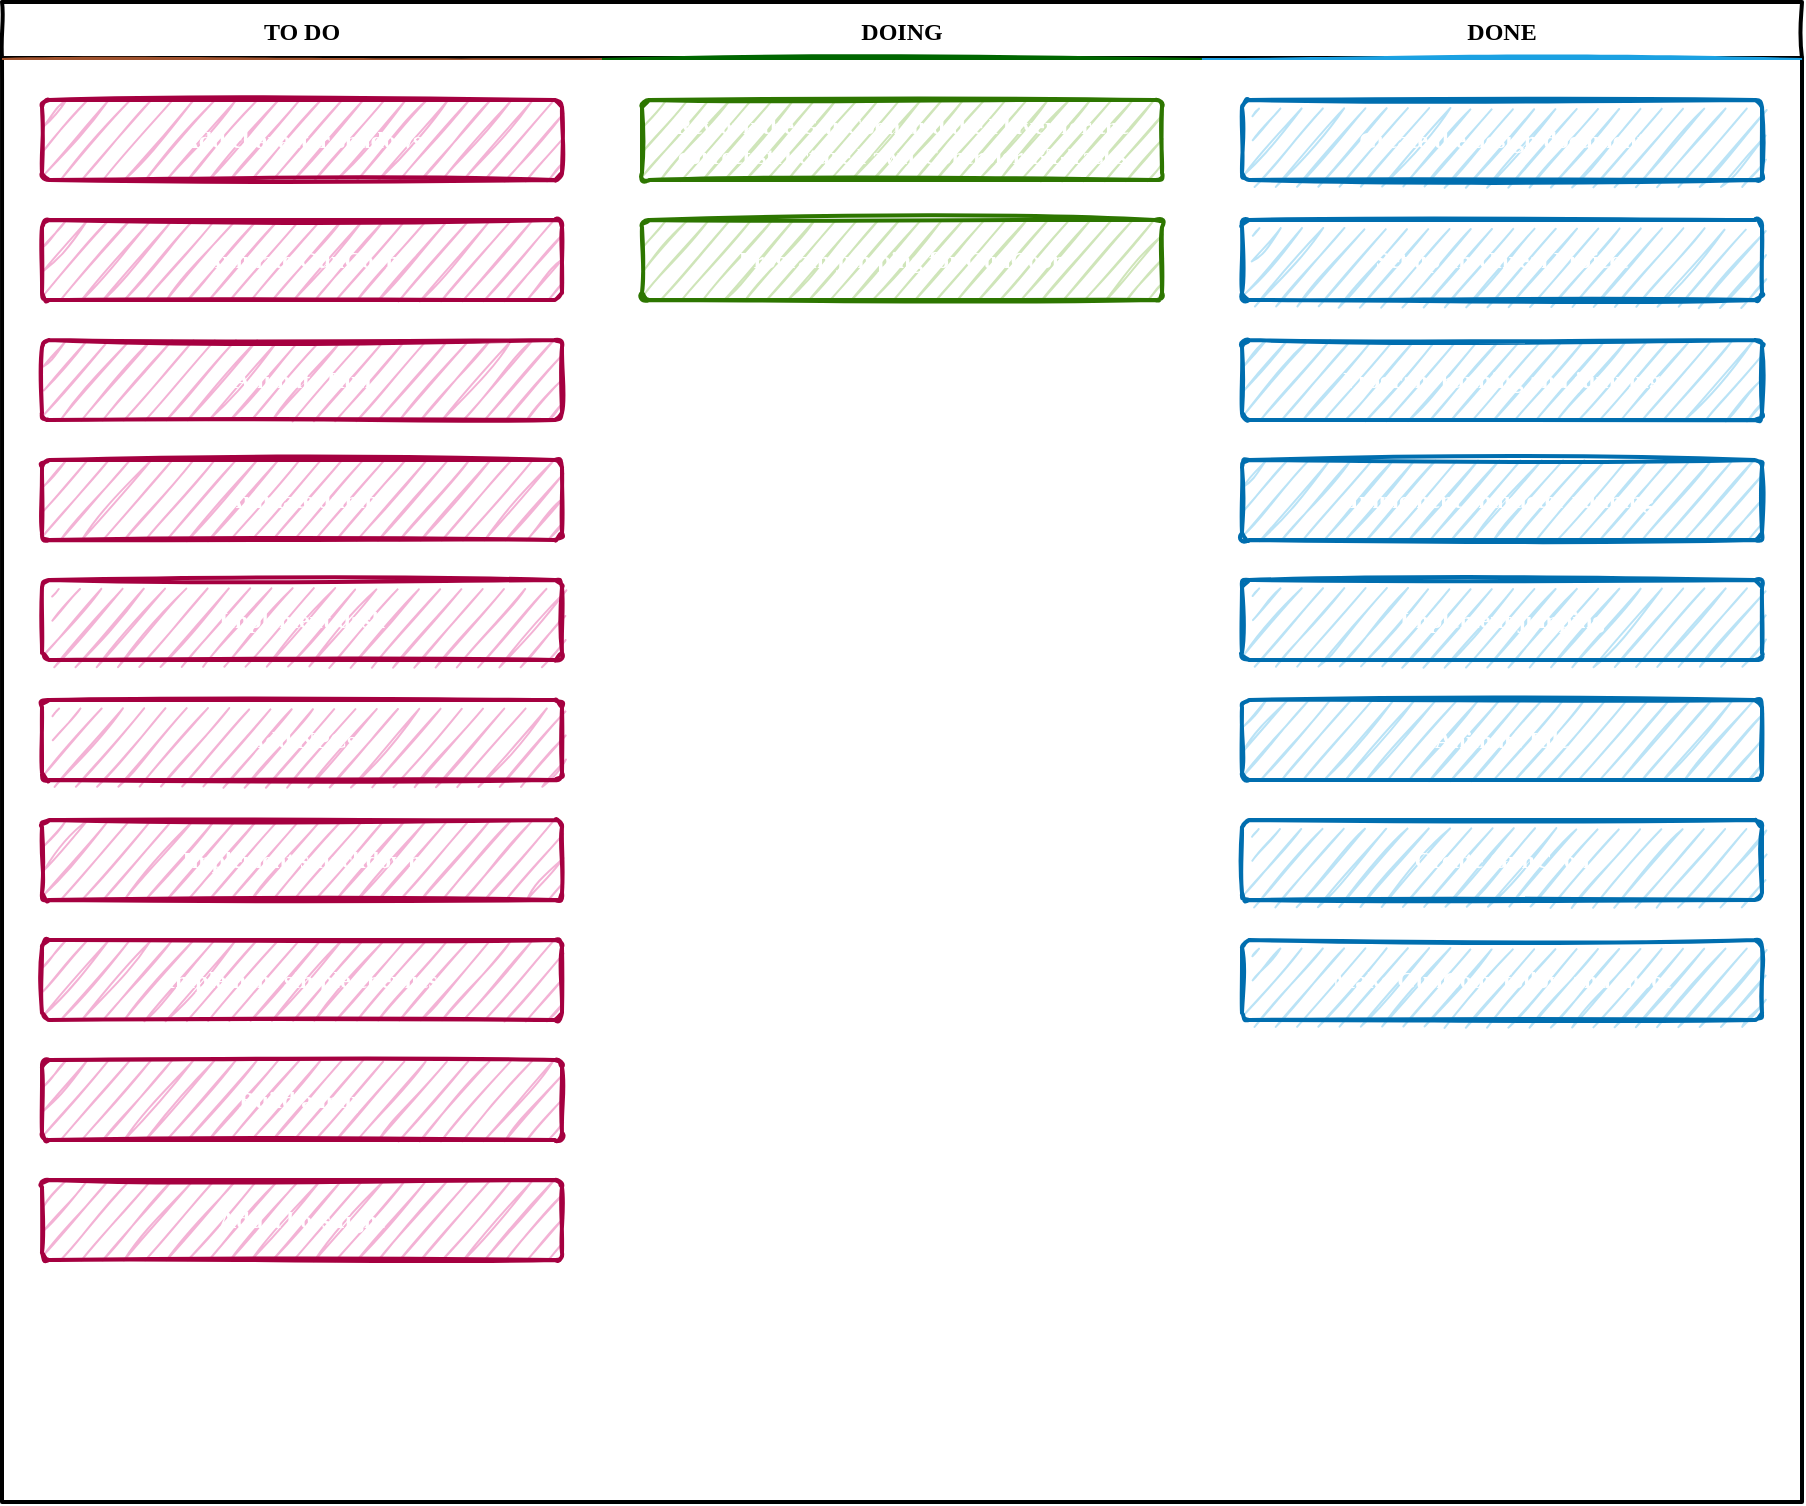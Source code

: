 <mxfile version="21.3.7" type="device">
  <diagram name="General Plan" id="OGCX2nEGkCkGxa0oHF3A">
    <mxGraphModel dx="2284" dy="838" grid="1" gridSize="10" guides="1" tooltips="1" connect="1" arrows="1" fold="1" page="1" pageScale="1" pageWidth="850" pageHeight="1100" math="0" shadow="0">
      <root>
        <mxCell id="0" />
        <mxCell id="1" parent="0" />
        <mxCell id="GKQWI9ghuT4y3DB09Xu3-1" value="" style="swimlane;fontStyle=2;childLayout=stackLayout;horizontal=1;startSize=28;horizontalStack=1;resizeParent=1;resizeParentMax=0;resizeLast=0;collapsible=0;marginBottom=0;swimlaneFillColor=none;fontFamily=Permanent Marker;fontSize=16;points=[];verticalAlign=top;stackBorder=0;resizable=1;strokeWidth=2;sketch=1;disableMultiStroke=1;" parent="1" vertex="1">
          <mxGeometry x="-25" y="20" width="900" height="750" as="geometry" />
        </mxCell>
        <object label="TO DO" status="New" id="GKQWI9ghuT4y3DB09Xu3-2">
          <mxCell style="swimlane;strokeWidth=2;fontFamily=Permanent Marker;html=0;startSize=1;verticalAlign=bottom;spacingBottom=5;points=[];childLayout=stackLayout;stackBorder=20;stackSpacing=20;resizeLast=0;resizeParent=1;horizontalStack=0;collapsible=0;sketch=1;strokeColor=none;fillStyle=solid;fillColor=#A0522D;" parent="GKQWI9ghuT4y3DB09Xu3-1" vertex="1">
            <mxGeometry y="28" width="300" height="722" as="geometry" />
          </mxCell>
        </object>
        <object label="Add character shadows" placeholders="1" id="whunDvAdWYy-_juXgTY0-1">
          <mxCell style="whiteSpace=wrap;html=1;strokeWidth=2;fillColor=#d80073;fontStyle=1;spacingTop=0;rounded=1;arcSize=9;points=[];sketch=1;fontFamily=Permanent Marker;hachureGap=8;fillWeight=1;strokeColor=#A50040;shadow=0;fillOpacity=30;strokeOpacity=100;fontColor=#ffffff;" vertex="1" parent="GKQWI9ghuT4y3DB09Xu3-2">
            <mxGeometry x="20" y="21" width="260" height="40" as="geometry" />
          </mxCell>
        </object>
        <object label="Animate GunCoon" placeholders="1" id="zGhgZPP_7QtwEVzm66PT-2">
          <mxCell style="whiteSpace=wrap;html=1;strokeWidth=2;fillColor=#d80073;fontStyle=1;spacingTop=0;rounded=1;arcSize=9;points=[];sketch=1;fontFamily=Permanent Marker;hachureGap=8;fillWeight=1;strokeColor=#A50040;shadow=0;fillOpacity=30;strokeOpacity=100;fontColor=#ffffff;" parent="GKQWI9ghuT4y3DB09Xu3-2" vertex="1">
            <mxGeometry x="20" y="81" width="260" height="40" as="geometry" />
          </mxCell>
        </object>
        <object label="Animate Run" placeholders="1" id="jaDsAjI250pPK-45uGd0-4">
          <mxCell style="whiteSpace=wrap;html=1;strokeWidth=2;fillColor=#d80073;fontStyle=1;spacingTop=0;rounded=1;arcSize=9;points=[];sketch=1;fontFamily=Permanent Marker;hachureGap=8;fillWeight=1;strokeColor=#A50040;fillOpacity=30;fontColor=#ffffff;" parent="GKQWI9ghuT4y3DB09Xu3-2" vertex="1">
            <mxGeometry x="20" y="141" width="260" height="40" as="geometry" />
          </mxCell>
        </object>
        <object label="Animate Jump" placeholders="1" id="jaDsAjI250pPK-45uGd0-2">
          <mxCell style="whiteSpace=wrap;html=1;strokeWidth=2;fillColor=#d80073;fontStyle=1;spacingTop=0;rounded=1;arcSize=9;points=[];sketch=1;fontFamily=Permanent Marker;hachureGap=8;fillWeight=1;strokeColor=#A50040;fillOpacity=30;fontColor=#ffffff;" parent="GKQWI9ghuT4y3DB09Xu3-2" vertex="1">
            <mxGeometry x="20" y="201" width="260" height="40" as="geometry" />
          </mxCell>
        </object>
        <object label="Implement dash" placeholders="1" id="G28G8z8e1_YZeOszFCHd-4">
          <mxCell style="whiteSpace=wrap;html=1;strokeWidth=2;fillColor=#d80073;fontStyle=1;spacingTop=0;rounded=1;arcSize=9;points=[];sketch=1;fontFamily=Permanent Marker;hachureGap=8;fillWeight=1;strokeColor=#A50040;shadow=0;fillOpacity=30;strokeOpacity=100;fontColor=#ffffff;" parent="GKQWI9ghuT4y3DB09Xu3-2" vertex="1">
            <mxGeometry x="20" y="261" width="260" height="40" as="geometry" />
          </mxCell>
        </object>
        <object label="Add NPCs" placeholders="1" id="G28G8z8e1_YZeOszFCHd-3">
          <mxCell style="whiteSpace=wrap;html=1;strokeWidth=2;fillColor=#d80073;fontStyle=1;spacingTop=0;rounded=1;arcSize=9;points=[];sketch=1;fontFamily=Permanent Marker;hachureGap=8;fillWeight=1;strokeColor=#A50040;shadow=0;fillOpacity=30;strokeOpacity=100;fontColor=#ffffff;" parent="GKQWI9ghuT4y3DB09Xu3-2" vertex="1">
            <mxGeometry x="20" y="321" width="260" height="40" as="geometry" />
          </mxCell>
        </object>
        <object label="Implement smackdown" placeholders="1" id="G28G8z8e1_YZeOszFCHd-5">
          <mxCell style="whiteSpace=wrap;html=1;strokeWidth=2;fillColor=#d80073;fontStyle=1;spacingTop=0;rounded=1;arcSize=9;points=[];sketch=1;fontFamily=Permanent Marker;hachureGap=8;fillWeight=1;strokeColor=#A50040;shadow=0;fillOpacity=30;strokeOpacity=100;fontColor=#ffffff;" parent="GKQWI9ghuT4y3DB09Xu3-2" vertex="1">
            <mxGeometry x="20" y="381" width="260" height="40" as="geometry" />
          </mxCell>
        </object>
        <object label="Implement simple enemies" placeholders="1" id="G28G8z8e1_YZeOszFCHd-6">
          <mxCell style="whiteSpace=wrap;html=1;strokeWidth=2;fillColor=#d80073;fontStyle=1;spacingTop=0;rounded=1;arcSize=9;points=[];sketch=1;fontFamily=Permanent Marker;hachureGap=8;fillWeight=1;strokeColor=#A50040;shadow=0;fillOpacity=30;strokeOpacity=100;fontColor=#ffffff;" parent="GKQWI9ghuT4y3DB09Xu3-2" vertex="1">
            <mxGeometry x="20" y="441" width="260" height="40" as="geometry" />
          </mxCell>
        </object>
        <object label="Build a map" placeholders="1" id="G28G8z8e1_YZeOszFCHd-7">
          <mxCell style="whiteSpace=wrap;html=1;strokeWidth=2;fillColor=#d80073;fontStyle=1;spacingTop=0;rounded=1;arcSize=9;points=[];sketch=1;fontFamily=Permanent Marker;hachureGap=8;fillWeight=1;strokeColor=#A50040;shadow=0;fillOpacity=30;strokeOpacity=100;fontColor=#ffffff;" parent="GKQWI9ghuT4y3DB09Xu3-2" vertex="1">
            <mxGeometry x="20" y="501" width="260" height="40" as="geometry" />
          </mxCell>
        </object>
        <object label="Add a boss fight" placeholders="1" id="G28G8z8e1_YZeOszFCHd-8">
          <mxCell style="whiteSpace=wrap;html=1;strokeWidth=2;fillColor=#d80073;fontStyle=1;spacingTop=0;rounded=1;arcSize=9;points=[];sketch=1;fontFamily=Permanent Marker;hachureGap=8;fillWeight=1;strokeColor=#A50040;shadow=0;fillOpacity=30;strokeOpacity=100;fontColor=#ffffff;" parent="GKQWI9ghuT4y3DB09Xu3-2" vertex="1">
            <mxGeometry x="20" y="561" width="260" height="40" as="geometry" />
          </mxCell>
        </object>
        <object label="DOING" status="In progress" id="GKQWI9ghuT4y3DB09Xu3-4">
          <mxCell style="swimlane;strokeWidth=2;fontFamily=Permanent Marker;html=0;startSize=1;verticalAlign=bottom;spacingBottom=5;points=[];childLayout=stackLayout;stackBorder=20;stackSpacing=20;resizeLast=0;resizeParent=1;horizontalStack=0;collapsible=0;sketch=1;strokeColor=none;fillStyle=solid;fillColor=#006600;" parent="GKQWI9ghuT4y3DB09Xu3-1" vertex="1">
            <mxGeometry x="300" y="28" width="300" height="722" as="geometry" />
          </mxCell>
        </object>
        <object label="Rework the GunCoon and the Player for the correct structure Pawn-Controler-BT-Tasks" placeholders="1" id="whunDvAdWYy-_juXgTY0-2">
          <mxCell style="whiteSpace=wrap;html=1;strokeWidth=2;fillColor=#60a917;fontStyle=1;spacingTop=0;rounded=1;arcSize=9;points=[];sketch=1;fontFamily=Permanent Marker;hachureGap=8;fillWeight=1;strokeColor=#2D7600;fillOpacity=30;fontColor=#ffffff;" vertex="1" parent="GKQWI9ghuT4y3DB09Xu3-4">
            <mxGeometry x="20" y="21" width="260" height="40" as="geometry" />
          </mxCell>
        </object>
        <object label="Program jumping for GunCoon" placeholders="1" id="zGhgZPP_7QtwEVzm66PT-3">
          <mxCell style="whiteSpace=wrap;html=1;strokeWidth=2;fillColor=#60a917;fontStyle=1;spacingTop=0;rounded=1;arcSize=9;points=[];sketch=1;fontFamily=Permanent Marker;hachureGap=8;fillWeight=1;strokeColor=#2D7600;fillOpacity=30;fontColor=#ffffff;" parent="GKQWI9ghuT4y3DB09Xu3-4" vertex="1">
            <mxGeometry x="20" y="81" width="260" height="40" as="geometry" />
          </mxCell>
        </object>
        <object label="DONE" status="Completed" id="GKQWI9ghuT4y3DB09Xu3-6">
          <mxCell style="swimlane;strokeWidth=2;fontFamily=Permanent Marker;html=0;startSize=1;verticalAlign=bottom;spacingBottom=5;points=[];childLayout=stackLayout;stackBorder=20;stackSpacing=20;resizeLast=0;resizeParent=1;horizontalStack=0;collapsible=0;sketch=1;strokeColor=none;fillStyle=solid;fillColor=#1BA1E2;" parent="GKQWI9ghuT4y3DB09Xu3-1" vertex="1">
            <mxGeometry x="600" y="28" width="300" height="722" as="geometry" />
          </mxCell>
        </object>
        <object label="Create the design document" placeholders="1" id="GKQWI9ghuT4y3DB09Xu3-8">
          <mxCell style="whiteSpace=wrap;html=1;strokeWidth=2;fillColor=#1ba1e2;fontStyle=1;spacingTop=0;rounded=1;arcSize=9;points=[];sketch=1;fontFamily=Permanent Marker;hachureGap=8;fillWeight=1;strokeColor=#006EAF;shadow=0;fillOpacity=30;strokeOpacity=100;fontColor=#ffffff;" parent="GKQWI9ghuT4y3DB09Xu3-6" vertex="1">
            <mxGeometry x="20" y="21" width="260" height="40" as="geometry" />
          </mxCell>
        </object>
        <object label="Set up an Unreal Project" placeholders="1" id="GKQWI9ghuT4y3DB09Xu3-9">
          <mxCell style="whiteSpace=wrap;html=1;strokeWidth=2;fillColor=#1ba1e2;fontStyle=1;spacingTop=0;rounded=1;arcSize=9;points=[];sketch=1;fontFamily=Permanent Marker;hachureGap=8;fillWeight=1;strokeColor=#006EAF;shadow=0;fillOpacity=30;strokeOpacity=100;fontColor=#ffffff;" parent="GKQWI9ghuT4y3DB09Xu3-6" vertex="1">
            <mxGeometry x="20" y="81" width="260" height="40" as="geometry" />
          </mxCell>
        </object>
        <object label="Program running and jumping" placeholders="1" id="jaDsAjI250pPK-45uGd0-1">
          <mxCell style="whiteSpace=wrap;html=1;strokeWidth=2;fillColor=#1ba1e2;fontStyle=1;spacingTop=0;rounded=1;arcSize=9;points=[];sketch=1;fontFamily=Permanent Marker;hachureGap=8;fillWeight=1;strokeColor=#006EAF;fillOpacity=30;fontColor=#ffffff;" parent="GKQWI9ghuT4y3DB09Xu3-6" vertex="1">
            <mxGeometry x="20" y="141" width="260" height="40" as="geometry" />
          </mxCell>
        </object>
        <object label="Implement character running" placeholders="1" id="G28G8z8e1_YZeOszFCHd-1">
          <mxCell style="whiteSpace=wrap;html=1;strokeWidth=2;fillColor=#1ba1e2;fontStyle=1;spacingTop=0;rounded=1;arcSize=9;points=[];sketch=1;fontFamily=Permanent Marker;hachureGap=8;fillWeight=1;strokeColor=#006EAF;shadow=0;fillOpacity=30;strokeOpacity=100;fontColor=#ffffff;" parent="GKQWI9ghuT4y3DB09Xu3-6" vertex="1">
            <mxGeometry x="20" y="201" width="260" height="40" as="geometry" />
          </mxCell>
        </object>
        <object label="Implement jumping" placeholders="1" id="G28G8z8e1_YZeOszFCHd-2">
          <mxCell style="whiteSpace=wrap;html=1;strokeWidth=2;fillColor=#1ba1e2;fontStyle=1;spacingTop=0;rounded=1;arcSize=9;points=[];sketch=1;fontFamily=Permanent Marker;hachureGap=8;fillWeight=1;strokeColor=#006EAF;shadow=0;fillOpacity=30;strokeOpacity=100;fontColor=#ffffff;" parent="GKQWI9ghuT4y3DB09Xu3-6" vertex="1">
            <mxGeometry x="20" y="261" width="260" height="40" as="geometry" />
          </mxCell>
        </object>
        <object label="Animate Idle" placeholders="1" id="jaDsAjI250pPK-45uGd0-3">
          <mxCell style="whiteSpace=wrap;html=1;strokeWidth=2;fillColor=#1ba1e2;fontStyle=1;spacingTop=0;rounded=1;arcSize=9;points=[];sketch=1;fontFamily=Permanent Marker;hachureGap=8;fillWeight=1;strokeColor=#006EAF;fillOpacity=30;fontColor=#ffffff;" parent="GKQWI9ghuT4y3DB09Xu3-6" vertex="1">
            <mxGeometry x="20" y="321" width="260" height="40" as="geometry" />
          </mxCell>
        </object>
        <object label="Create GunCoon" placeholders="1" id="zGhgZPP_7QtwEVzm66PT-4">
          <mxCell style="whiteSpace=wrap;html=1;strokeWidth=2;fillColor=#1ba1e2;fontStyle=1;spacingTop=0;rounded=1;arcSize=9;points=[];sketch=1;fontFamily=Permanent Marker;hachureGap=8;fillWeight=1;strokeColor=#006EAF;fillOpacity=30;fontColor=#ffffff;" parent="GKQWI9ghuT4y3DB09Xu3-6" vertex="1">
            <mxGeometry x="20" y="381" width="260" height="40" as="geometry" />
          </mxCell>
        </object>
        <object label="Make GunCoon follow and shoot" placeholders="1" id="zGhgZPP_7QtwEVzm66PT-5">
          <mxCell style="whiteSpace=wrap;html=1;strokeWidth=2;fillColor=#1ba1e2;fontStyle=1;spacingTop=0;rounded=1;arcSize=9;points=[];sketch=1;fontFamily=Permanent Marker;hachureGap=8;fillWeight=1;strokeColor=#006EAF;fillOpacity=30;fontColor=#ffffff;" parent="GKQWI9ghuT4y3DB09Xu3-6" vertex="1">
            <mxGeometry x="20" y="441" width="260" height="40" as="geometry" />
          </mxCell>
        </object>
      </root>
    </mxGraphModel>
  </diagram>
</mxfile>
